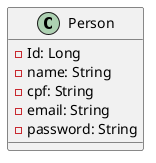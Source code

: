 @startuml
class Person {
    - Id: Long
    - name: String
    - cpf: String
    - email: String
    - password: String
}
@enduml
